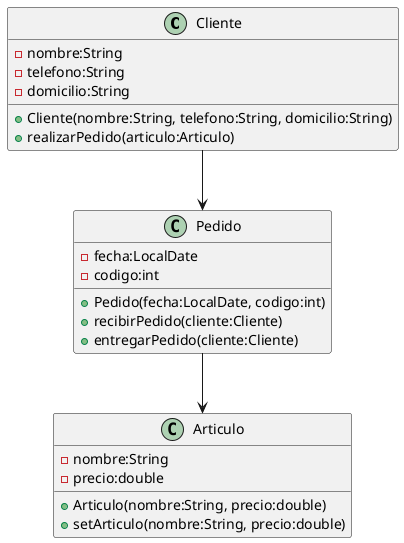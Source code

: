 @startuml
'https://plantuml.com/sequence-diagram
class Cliente{
-nombre:String
-telefono:String
-domicilio:String
+Cliente(nombre:String, telefono:String, domicilio:String)
+realizarPedido(articulo:Articulo)
}
class Pedido{
-fecha:LocalDate
-codigo:int
+Pedido(fecha:LocalDate, codigo:int)
+recibirPedido(cliente:Cliente)
+entregarPedido(cliente:Cliente)
}
class Articulo{
-nombre:String
-precio:double
+Articulo(nombre:String, precio:double)
+setArticulo(nombre:String, precio:double)
}
Cliente --> Pedido
Pedido--> Articulo
@enduml